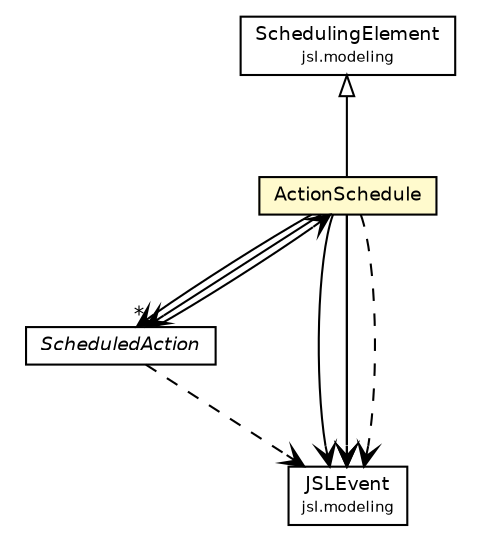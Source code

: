 #!/usr/local/bin/dot
#
# Class diagram 
# Generated by UMLGraph version 5.4 (http://www.umlgraph.org/)
#

digraph G {
	edge [fontname="Helvetica",fontsize=10,labelfontname="Helvetica",labelfontsize=10];
	node [fontname="Helvetica",fontsize=10,shape=plaintext];
	nodesep=0.25;
	ranksep=0.5;
	// jsl.modeling.SchedulingElement
	c23191 [label=<<table title="jsl.modeling.SchedulingElement" border="0" cellborder="1" cellspacing="0" cellpadding="2" port="p" href="../SchedulingElement.html">
		<tr><td><table border="0" cellspacing="0" cellpadding="1">
<tr><td align="center" balign="center"> SchedulingElement </td></tr>
<tr><td align="center" balign="center"><font point-size="7.0"> jsl.modeling </font></td></tr>
		</table></td></tr>
		</table>>, URL="../SchedulingElement.html", fontname="Helvetica", fontcolor="black", fontsize=9.0];
	// jsl.modeling.JSLEvent
	c23201 [label=<<table title="jsl.modeling.JSLEvent" border="0" cellborder="1" cellspacing="0" cellpadding="2" port="p" href="../JSLEvent.html">
		<tr><td><table border="0" cellspacing="0" cellpadding="1">
<tr><td align="center" balign="center"> JSLEvent </td></tr>
<tr><td align="center" balign="center"><font point-size="7.0"> jsl.modeling </font></td></tr>
		</table></td></tr>
		</table>>, URL="../JSLEvent.html", fontname="Helvetica", fontcolor="black", fontsize=9.0];
	// jsl.modeling.elements.ScheduledAction
	c23219 [label=<<table title="jsl.modeling.elements.ScheduledAction" border="0" cellborder="1" cellspacing="0" cellpadding="2" port="p" href="./ScheduledAction.html">
		<tr><td><table border="0" cellspacing="0" cellpadding="1">
<tr><td align="center" balign="center"><font face="Helvetica-Oblique"> ScheduledAction </font></td></tr>
		</table></td></tr>
		</table>>, URL="./ScheduledAction.html", fontname="Helvetica", fontcolor="black", fontsize=9.0];
	// jsl.modeling.elements.ActionSchedule
	c23226 [label=<<table title="jsl.modeling.elements.ActionSchedule" border="0" cellborder="1" cellspacing="0" cellpadding="2" port="p" bgcolor="lemonChiffon" href="./ActionSchedule.html">
		<tr><td><table border="0" cellspacing="0" cellpadding="1">
<tr><td align="center" balign="center"> ActionSchedule </td></tr>
		</table></td></tr>
		</table>>, URL="./ActionSchedule.html", fontname="Helvetica", fontcolor="black", fontsize=9.0];
	//jsl.modeling.elements.ActionSchedule extends jsl.modeling.SchedulingElement
	c23191:p -> c23226:p [dir=back,arrowtail=empty];
	// jsl.modeling.elements.ScheduledAction NAVASSOC jsl.modeling.elements.ActionSchedule
	c23219:p -> c23226:p [taillabel="", label="", headlabel="", fontname="Helvetica", fontcolor="black", fontsize=10.0, color="black", arrowhead=open];
	// jsl.modeling.elements.ActionSchedule NAVASSOC jsl.modeling.elements.ScheduledAction
	c23226:p -> c23219:p [taillabel="", label="", headlabel="*", fontname="Helvetica", fontcolor="black", fontsize=10.0, color="black", arrowhead=open];
	// jsl.modeling.elements.ActionSchedule NAVASSOC jsl.modeling.JSLEvent
	c23226:p -> c23201:p [taillabel="", label="", headlabel="", fontname="Helvetica", fontcolor="black", fontsize=10.0, color="black", arrowhead=open];
	// jsl.modeling.elements.ActionSchedule NAVASSOC jsl.modeling.JSLEvent
	c23226:p -> c23201:p [taillabel="", label="", headlabel="", fontname="Helvetica", fontcolor="black", fontsize=10.0, color="black", arrowhead=open];
	// jsl.modeling.elements.ActionSchedule NAVASSOC jsl.modeling.JSLEvent
	c23226:p -> c23201:p [taillabel="", label="", headlabel="", fontname="Helvetica", fontcolor="black", fontsize=10.0, color="black", arrowhead=open];
	// jsl.modeling.elements.ActionSchedule NAVASSOC jsl.modeling.elements.ScheduledAction
	c23226:p -> c23219:p [taillabel="", label="", headlabel="", fontname="Helvetica", fontcolor="black", fontsize=10.0, color="black", arrowhead=open];
	// jsl.modeling.elements.ScheduledAction DEPEND jsl.modeling.JSLEvent
	c23219:p -> c23201:p [taillabel="", label="", headlabel="", fontname="Helvetica", fontcolor="black", fontsize=10.0, color="black", arrowhead=open, style=dashed];
	// jsl.modeling.elements.ActionSchedule DEPEND jsl.modeling.JSLEvent
	c23226:p -> c23201:p [taillabel="", label="", headlabel="", fontname="Helvetica", fontcolor="black", fontsize=10.0, color="black", arrowhead=open, style=dashed];
}

